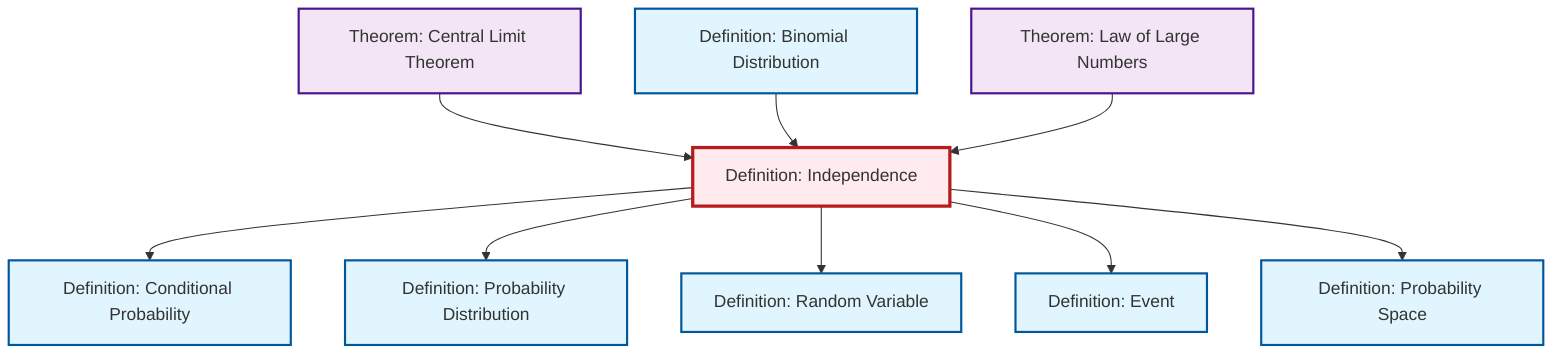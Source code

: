 graph TD
    classDef definition fill:#e1f5fe,stroke:#01579b,stroke-width:2px
    classDef theorem fill:#f3e5f5,stroke:#4a148c,stroke-width:2px
    classDef axiom fill:#fff3e0,stroke:#e65100,stroke-width:2px
    classDef example fill:#e8f5e9,stroke:#1b5e20,stroke-width:2px
    classDef current fill:#ffebee,stroke:#b71c1c,stroke-width:3px
    def-probability-space["Definition: Probability Space"]:::definition
    def-probability-distribution["Definition: Probability Distribution"]:::definition
    thm-law-of-large-numbers["Theorem: Law of Large Numbers"]:::theorem
    def-event["Definition: Event"]:::definition
    def-random-variable["Definition: Random Variable"]:::definition
    def-conditional-probability["Definition: Conditional Probability"]:::definition
    thm-central-limit["Theorem: Central Limit Theorem"]:::theorem
    def-independence["Definition: Independence"]:::definition
    def-binomial-distribution["Definition: Binomial Distribution"]:::definition
    def-independence --> def-conditional-probability
    thm-central-limit --> def-independence
    def-independence --> def-probability-distribution
    def-binomial-distribution --> def-independence
    def-independence --> def-random-variable
    def-independence --> def-event
    def-independence --> def-probability-space
    thm-law-of-large-numbers --> def-independence
    class def-independence current